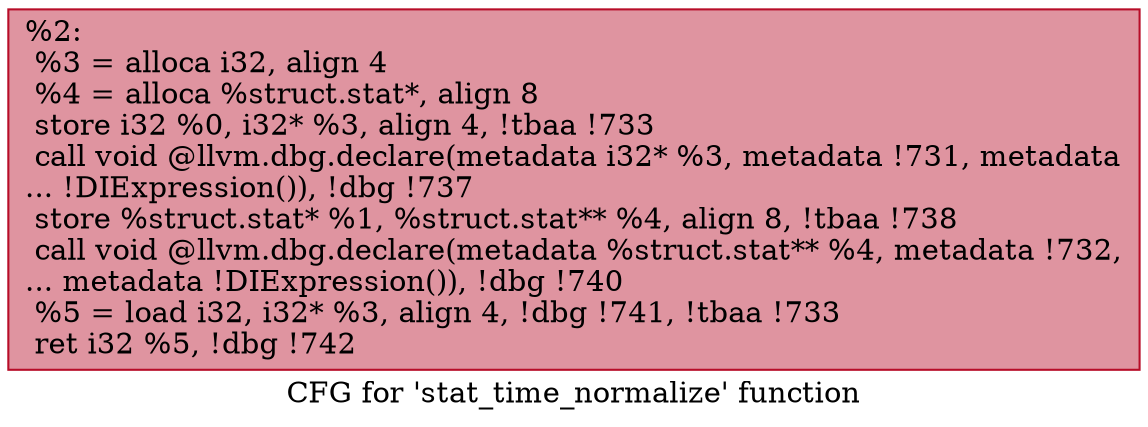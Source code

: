 digraph "CFG for 'stat_time_normalize' function" {
	label="CFG for 'stat_time_normalize' function";

	Node0x1d85520 [shape=record,color="#b70d28ff", style=filled, fillcolor="#b70d2870",label="{%2:\l  %3 = alloca i32, align 4\l  %4 = alloca %struct.stat*, align 8\l  store i32 %0, i32* %3, align 4, !tbaa !733\l  call void @llvm.dbg.declare(metadata i32* %3, metadata !731, metadata\l... !DIExpression()), !dbg !737\l  store %struct.stat* %1, %struct.stat** %4, align 8, !tbaa !738\l  call void @llvm.dbg.declare(metadata %struct.stat** %4, metadata !732,\l... metadata !DIExpression()), !dbg !740\l  %5 = load i32, i32* %3, align 4, !dbg !741, !tbaa !733\l  ret i32 %5, !dbg !742\l}"];
}
